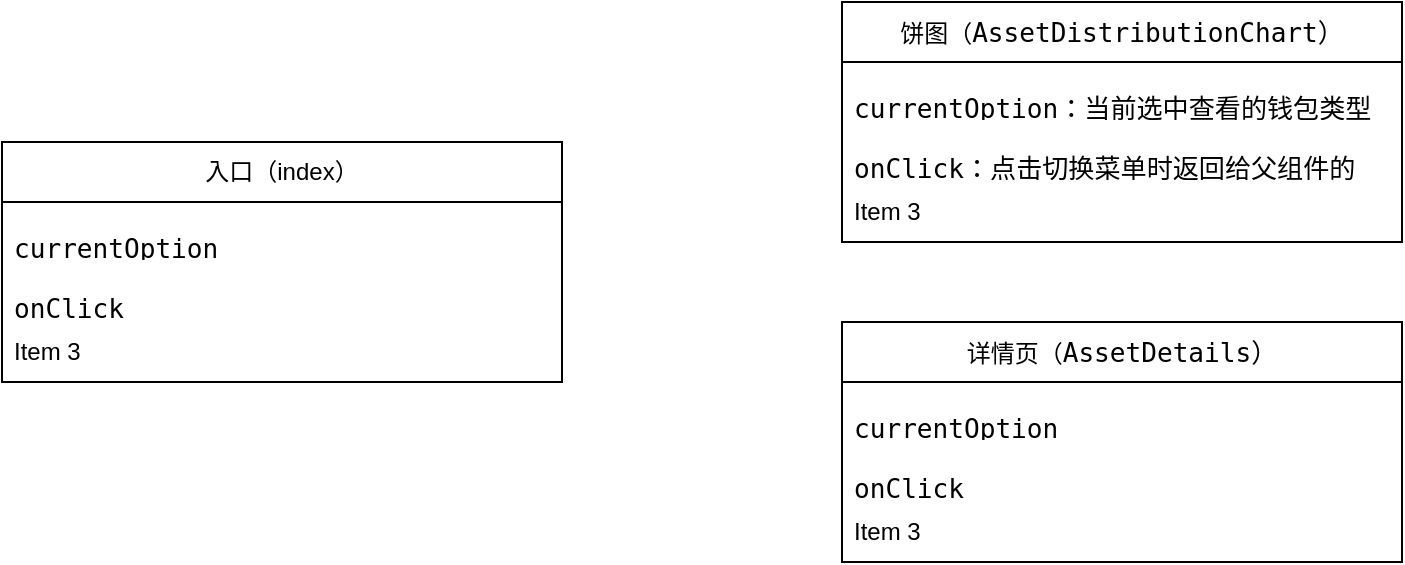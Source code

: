 <mxfile version="25.0.3">
  <diagram name="第 1 页" id="jlFaa8lIrXFHTDskXryA">
    <mxGraphModel dx="1853" dy="650" grid="1" gridSize="10" guides="1" tooltips="1" connect="1" arrows="1" fold="1" page="1" pageScale="1" pageWidth="827" pageHeight="1169" math="0" shadow="0">
      <root>
        <mxCell id="0" />
        <mxCell id="1" parent="0" />
        <mxCell id="l3lhd-vre_Ck-5Ej6VSp-19" value="" style="group" vertex="1" connectable="0" parent="1">
          <mxGeometry x="280" y="220" width="280" height="120" as="geometry" />
        </mxCell>
        <mxCell id="l3lhd-vre_Ck-5Ej6VSp-14" value="" style="rounded=0;whiteSpace=wrap;html=1;" vertex="1" parent="l3lhd-vre_Ck-5Ej6VSp-19">
          <mxGeometry width="280" height="120" as="geometry" />
        </mxCell>
        <mxCell id="l3lhd-vre_Ck-5Ej6VSp-15" value="详情页（&lt;span style=&quot;font-family: &amp;quot;JetBrains Mono&amp;quot;, monospace; font-size: 9.8pt;&quot;&gt;AssetDetails）&lt;/span&gt;" style="swimlane;fontStyle=0;childLayout=stackLayout;horizontal=1;startSize=30;horizontalStack=0;resizeParent=1;resizeParentMax=0;resizeLast=0;collapsible=1;marginBottom=0;whiteSpace=wrap;html=1;" vertex="1" parent="l3lhd-vre_Ck-5Ej6VSp-19">
          <mxGeometry width="280" height="120" as="geometry" />
        </mxCell>
        <mxCell id="l3lhd-vre_Ck-5Ej6VSp-16" value="&lt;pre style=&quot;text-align: center; font-family: &amp;quot;JetBrains Mono&amp;quot;, monospace; font-size: 9.8pt;&quot;&gt;&lt;span style=&quot;background-color: rgb(255, 255, 255);&quot;&gt;currentOption&lt;/span&gt;&lt;/pre&gt;" style="text;strokeColor=none;fillColor=none;align=left;verticalAlign=middle;spacingLeft=4;spacingRight=4;overflow=hidden;points=[[0,0.5],[1,0.5]];portConstraint=eastwest;rotatable=0;whiteSpace=wrap;html=1;" vertex="1" parent="l3lhd-vre_Ck-5Ej6VSp-15">
          <mxGeometry y="30" width="280" height="30" as="geometry" />
        </mxCell>
        <mxCell id="l3lhd-vre_Ck-5Ej6VSp-17" value="&lt;pre style=&quot;font-size: 9.8pt; text-align: center; font-family: &amp;quot;JetBrains Mono&amp;quot;, monospace;&quot;&gt;&lt;span style=&quot;background-color: rgb(255, 255, 255);&quot;&gt;onClick&lt;/span&gt;&lt;/pre&gt;" style="text;strokeColor=none;fillColor=none;align=left;verticalAlign=middle;spacingLeft=4;spacingRight=4;overflow=hidden;points=[[0,0.5],[1,0.5]];portConstraint=eastwest;rotatable=0;whiteSpace=wrap;html=1;" vertex="1" parent="l3lhd-vre_Ck-5Ej6VSp-15">
          <mxGeometry y="60" width="280" height="30" as="geometry" />
        </mxCell>
        <mxCell id="l3lhd-vre_Ck-5Ej6VSp-18" value="Item 3" style="text;strokeColor=none;fillColor=none;align=left;verticalAlign=middle;spacingLeft=4;spacingRight=4;overflow=hidden;points=[[0,0.5],[1,0.5]];portConstraint=eastwest;rotatable=0;whiteSpace=wrap;html=1;" vertex="1" parent="l3lhd-vre_Ck-5Ej6VSp-15">
          <mxGeometry y="90" width="280" height="30" as="geometry" />
        </mxCell>
        <mxCell id="l3lhd-vre_Ck-5Ej6VSp-20" value="" style="group" vertex="1" connectable="0" parent="1">
          <mxGeometry x="280" y="60" width="280" height="120" as="geometry" />
        </mxCell>
        <mxCell id="l3lhd-vre_Ck-5Ej6VSp-6" value="" style="rounded=0;whiteSpace=wrap;html=1;" vertex="1" parent="l3lhd-vre_Ck-5Ej6VSp-20">
          <mxGeometry width="280" height="120" as="geometry" />
        </mxCell>
        <mxCell id="l3lhd-vre_Ck-5Ej6VSp-10" value="&lt;span style=&quot;background-color: rgb(255, 255, 255);&quot;&gt;饼图（&lt;/span&gt;&lt;span style=&quot;font-family: &amp;quot;JetBrains Mono&amp;quot;, monospace; font-size: 9.8pt;&quot;&gt;AssetDistributionChart）&lt;/span&gt;" style="swimlane;fontStyle=0;childLayout=stackLayout;horizontal=1;startSize=30;horizontalStack=0;resizeParent=1;resizeParentMax=0;resizeLast=0;collapsible=1;marginBottom=0;whiteSpace=wrap;html=1;" vertex="1" parent="l3lhd-vre_Ck-5Ej6VSp-20">
          <mxGeometry width="280" height="120" as="geometry" />
        </mxCell>
        <mxCell id="l3lhd-vre_Ck-5Ej6VSp-11" value="&lt;pre style=&quot;text-align: center; font-family: &amp;quot;JetBrains Mono&amp;quot;, monospace; font-size: 9.8pt;&quot;&gt;&lt;span style=&quot;background-color: rgb(255, 255, 255);&quot;&gt;currentOption：当前选中查看的钱包类型&lt;/span&gt;&lt;/pre&gt;" style="text;strokeColor=none;fillColor=none;align=left;verticalAlign=middle;spacingLeft=4;spacingRight=4;overflow=hidden;points=[[0,0.5],[1,0.5]];portConstraint=eastwest;rotatable=0;whiteSpace=wrap;html=1;" vertex="1" parent="l3lhd-vre_Ck-5Ej6VSp-10">
          <mxGeometry y="30" width="280" height="30" as="geometry" />
        </mxCell>
        <mxCell id="l3lhd-vre_Ck-5Ej6VSp-12" value="&lt;pre style=&quot;font-size: 9.8pt; text-align: center; font-family: &amp;quot;JetBrains Mono&amp;quot;, monospace;&quot;&gt;&lt;span style=&quot;background-color: rgb(255, 255, 255);&quot;&gt;onClick：点击切换菜单时返回给父组件的&lt;/span&gt;&lt;/pre&gt;" style="text;strokeColor=none;fillColor=none;align=left;verticalAlign=middle;spacingLeft=4;spacingRight=4;overflow=hidden;points=[[0,0.5],[1,0.5]];portConstraint=eastwest;rotatable=0;whiteSpace=wrap;html=1;" vertex="1" parent="l3lhd-vre_Ck-5Ej6VSp-10">
          <mxGeometry y="60" width="280" height="30" as="geometry" />
        </mxCell>
        <mxCell id="l3lhd-vre_Ck-5Ej6VSp-13" value="Item 3" style="text;strokeColor=none;fillColor=none;align=left;verticalAlign=middle;spacingLeft=4;spacingRight=4;overflow=hidden;points=[[0,0.5],[1,0.5]];portConstraint=eastwest;rotatable=0;whiteSpace=wrap;html=1;" vertex="1" parent="l3lhd-vre_Ck-5Ej6VSp-10">
          <mxGeometry y="90" width="280" height="30" as="geometry" />
        </mxCell>
        <mxCell id="l3lhd-vre_Ck-5Ej6VSp-21" value="" style="group" vertex="1" connectable="0" parent="1">
          <mxGeometry x="-140" y="130" width="280" height="120" as="geometry" />
        </mxCell>
        <mxCell id="l3lhd-vre_Ck-5Ej6VSp-22" value="" style="rounded=0;whiteSpace=wrap;html=1;" vertex="1" parent="l3lhd-vre_Ck-5Ej6VSp-21">
          <mxGeometry width="280" height="120" as="geometry" />
        </mxCell>
        <mxCell id="l3lhd-vre_Ck-5Ej6VSp-23" value="入口（index）" style="swimlane;fontStyle=0;childLayout=stackLayout;horizontal=1;startSize=30;horizontalStack=0;resizeParent=1;resizeParentMax=0;resizeLast=0;collapsible=1;marginBottom=0;whiteSpace=wrap;html=1;" vertex="1" parent="l3lhd-vre_Ck-5Ej6VSp-21">
          <mxGeometry width="280" height="120" as="geometry" />
        </mxCell>
        <mxCell id="l3lhd-vre_Ck-5Ej6VSp-24" value="&lt;pre style=&quot;text-align: center; font-family: &amp;quot;JetBrains Mono&amp;quot;, monospace; font-size: 9.8pt;&quot;&gt;&lt;span style=&quot;background-color: rgb(255, 255, 255);&quot;&gt;currentOption&lt;/span&gt;&lt;/pre&gt;" style="text;strokeColor=none;fillColor=none;align=left;verticalAlign=middle;spacingLeft=4;spacingRight=4;overflow=hidden;points=[[0,0.5],[1,0.5]];portConstraint=eastwest;rotatable=0;whiteSpace=wrap;html=1;" vertex="1" parent="l3lhd-vre_Ck-5Ej6VSp-23">
          <mxGeometry y="30" width="280" height="30" as="geometry" />
        </mxCell>
        <mxCell id="l3lhd-vre_Ck-5Ej6VSp-25" value="&lt;pre style=&quot;font-size: 9.8pt; text-align: center; font-family: &amp;quot;JetBrains Mono&amp;quot;, monospace;&quot;&gt;&lt;span style=&quot;background-color: rgb(255, 255, 255);&quot;&gt;onClick&lt;/span&gt;&lt;/pre&gt;" style="text;strokeColor=none;fillColor=none;align=left;verticalAlign=middle;spacingLeft=4;spacingRight=4;overflow=hidden;points=[[0,0.5],[1,0.5]];portConstraint=eastwest;rotatable=0;whiteSpace=wrap;html=1;" vertex="1" parent="l3lhd-vre_Ck-5Ej6VSp-23">
          <mxGeometry y="60" width="280" height="30" as="geometry" />
        </mxCell>
        <mxCell id="l3lhd-vre_Ck-5Ej6VSp-26" value="Item 3" style="text;strokeColor=none;fillColor=none;align=left;verticalAlign=middle;spacingLeft=4;spacingRight=4;overflow=hidden;points=[[0,0.5],[1,0.5]];portConstraint=eastwest;rotatable=0;whiteSpace=wrap;html=1;" vertex="1" parent="l3lhd-vre_Ck-5Ej6VSp-23">
          <mxGeometry y="90" width="280" height="30" as="geometry" />
        </mxCell>
      </root>
    </mxGraphModel>
  </diagram>
</mxfile>

